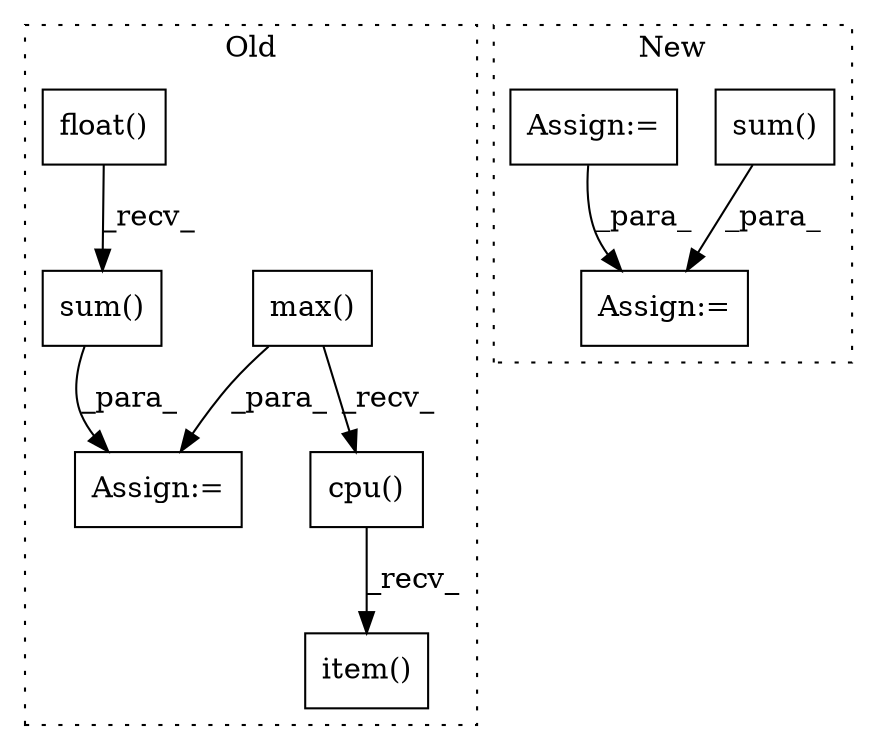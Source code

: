 digraph G {
subgraph cluster0 {
1 [label="max()" a="75" s="918,934" l="10,9" shape="box"];
3 [label="Assign:=" a="68" s="1212" l="4" shape="box"];
6 [label="sum()" a="75" s="1216" l="24" shape="box"];
7 [label="float()" a="75" s="1216" l="18" shape="box"];
8 [label="cpu()" a="75" s="1271" l="24" shape="box"];
9 [label="item()" a="75" s="1271" l="31" shape="box"];
label = "Old";
style="dotted";
}
subgraph cluster1 {
2 [label="sum()" a="75" s="1277" l="24" shape="box"];
4 [label="Assign:=" a="68" s="1470" l="4" shape="box"];
5 [label="Assign:=" a="68" s="1026" l="3" shape="box"];
label = "New";
style="dotted";
}
1 -> 8 [label="_recv_"];
1 -> 3 [label="_para_"];
2 -> 4 [label="_para_"];
5 -> 4 [label="_para_"];
6 -> 3 [label="_para_"];
7 -> 6 [label="_recv_"];
8 -> 9 [label="_recv_"];
}